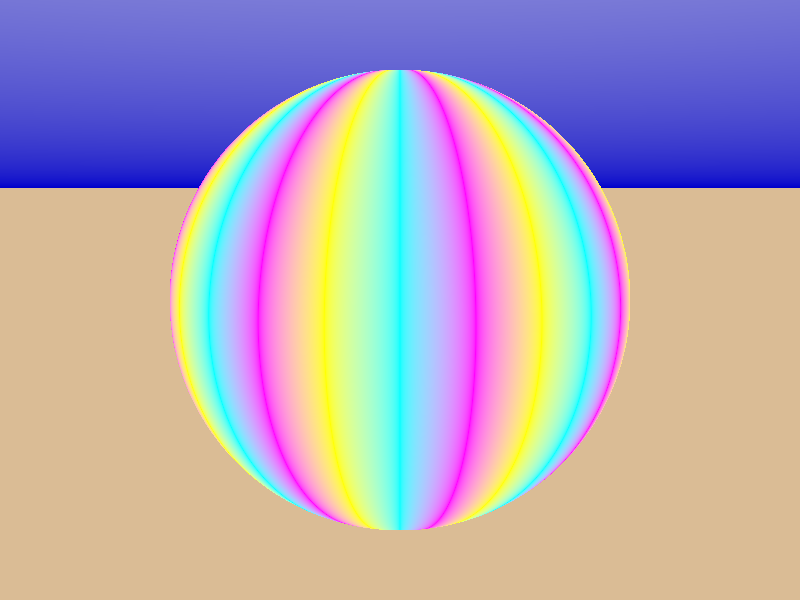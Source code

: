 
// Persistence of Vision Ray Tracer Scene Description File
// File: ?.pov
// Vers: 3
// Desc: Basic Scene Example
// Date: mm/dd/yy
// Auth: ?
//

#version 3

#include "colors.inc"

global_settings
{
  assumed_gamma 1.0
}

// ----------------------------------------
camera
{
  location  <0.0, 0.5, -4.0>
  direction 1.5*z
  right     4/3*x
  look_at   <0.0, 0.0,  0.0>
}

sky_sphere
{
  pigment
  {
    gradient y
    color_map { [0.0 color blue 0.6] [1.0 color rgb 1] }
  }
}

light_source
{
  0*x // light's position (translated below)
  color red 1.0  green 1.0  blue 1.0  // light's color
  translate <-30, 30, -30>
}

// ----------------------------------------
plane { y, -1 pigment {color rgb <0.7,0.5,0.3>}}

sphere { 0.0, 1 texture {pigment {radial frequency 8} finish{specular 1}} }

